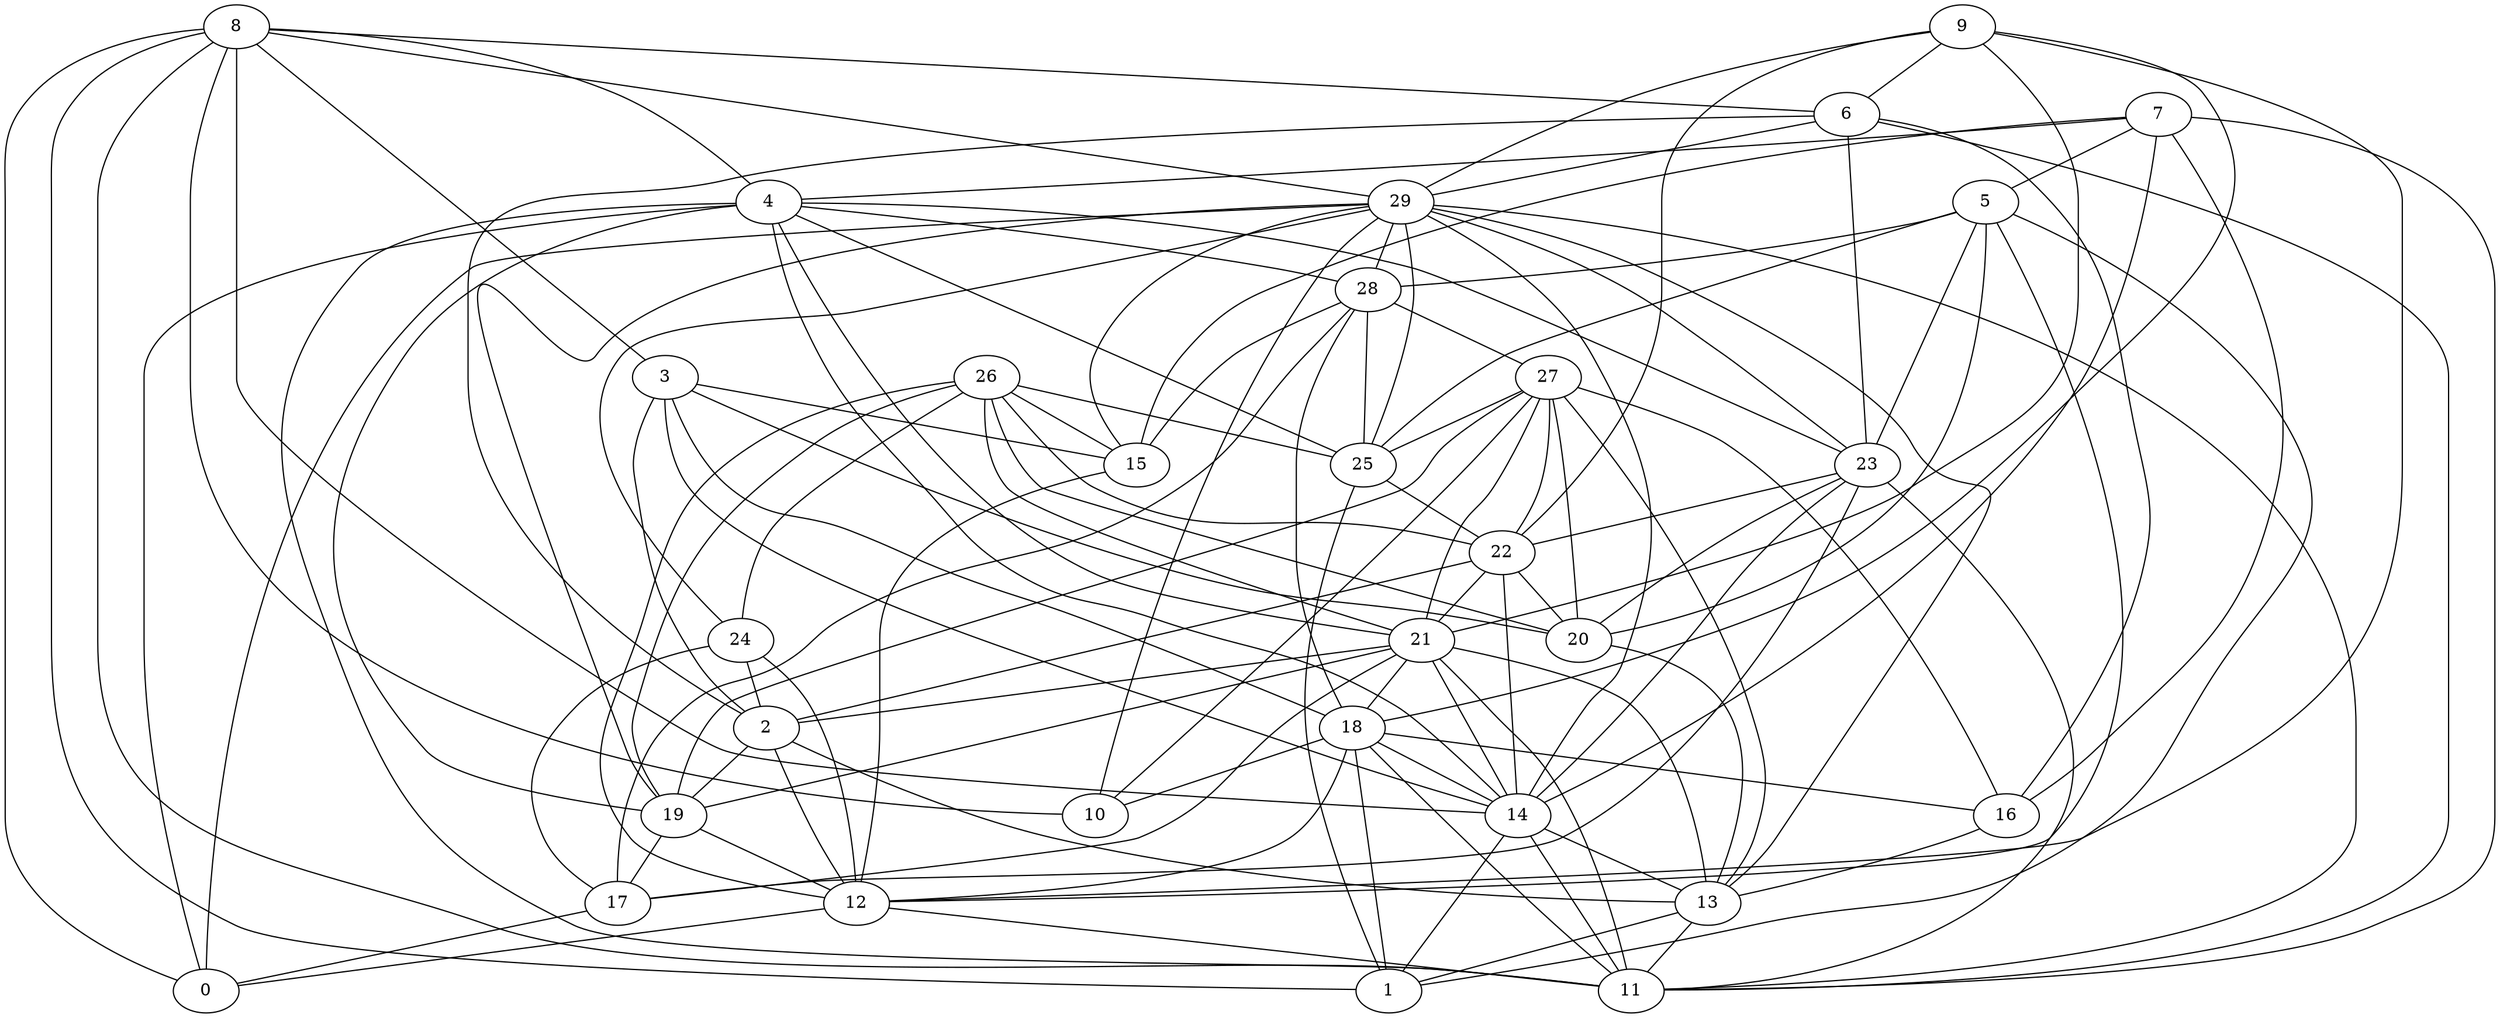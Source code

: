 digraph GG_graph {

subgraph G_graph {
edge [color = black]
"26" -> "12" [dir = none]
"26" -> "21" [dir = none]
"14" -> "1" [dir = none]
"23" -> "22" [dir = none]
"23" -> "14" [dir = none]
"21" -> "13" [dir = none]
"21" -> "2" [dir = none]
"21" -> "17" [dir = none]
"20" -> "13" [dir = none]
"6" -> "23" [dir = none]
"6" -> "16" [dir = none]
"6" -> "29" [dir = none]
"8" -> "3" [dir = none]
"8" -> "29" [dir = none]
"27" -> "10" [dir = none]
"9" -> "21" [dir = none]
"9" -> "29" [dir = none]
"29" -> "24" [dir = none]
"29" -> "11" [dir = none]
"29" -> "19" [dir = none]
"29" -> "10" [dir = none]
"29" -> "0" [dir = none]
"29" -> "25" [dir = none]
"28" -> "25" [dir = none]
"7" -> "15" [dir = none]
"7" -> "16" [dir = none]
"5" -> "28" [dir = none]
"18" -> "14" [dir = none]
"4" -> "14" [dir = none]
"25" -> "22" [dir = none]
"29" -> "15" [dir = none]
"4" -> "23" [dir = none]
"3" -> "15" [dir = none]
"8" -> "1" [dir = none]
"8" -> "14" [dir = none]
"19" -> "12" [dir = none]
"28" -> "27" [dir = none]
"3" -> "20" [dir = none]
"4" -> "19" [dir = none]
"27" -> "21" [dir = none]
"19" -> "17" [dir = none]
"18" -> "11" [dir = none]
"8" -> "0" [dir = none]
"8" -> "11" [dir = none]
"17" -> "0" [dir = none]
"27" -> "16" [dir = none]
"21" -> "18" [dir = none]
"2" -> "19" [dir = none]
"28" -> "17" [dir = none]
"18" -> "1" [dir = none]
"7" -> "11" [dir = none]
"7" -> "5" [dir = none]
"2" -> "13" [dir = none]
"24" -> "12" [dir = none]
"8" -> "6" [dir = none]
"3" -> "2" [dir = none]
"9" -> "12" [dir = none]
"18" -> "10" [dir = none]
"4" -> "0" [dir = none]
"13" -> "1" [dir = none]
"14" -> "11" [dir = none]
"21" -> "11" [dir = none]
"9" -> "18" [dir = none]
"26" -> "19" [dir = none]
"5" -> "12" [dir = none]
"3" -> "14" [dir = none]
"24" -> "2" [dir = none]
"26" -> "20" [dir = none]
"23" -> "20" [dir = none]
"15" -> "12" [dir = none]
"6" -> "11" [dir = none]
"18" -> "16" [dir = none]
"13" -> "11" [dir = none]
"27" -> "22" [dir = none]
"29" -> "13" [dir = none]
"26" -> "22" [dir = none]
"5" -> "23" [dir = none]
"22" -> "2" [dir = none]
"14" -> "13" [dir = none]
"16" -> "13" [dir = none]
"9" -> "22" [dir = none]
"22" -> "21" [dir = none]
"24" -> "17" [dir = none]
"27" -> "13" [dir = none]
"5" -> "25" [dir = none]
"27" -> "20" [dir = none]
"5" -> "1" [dir = none]
"28" -> "15" [dir = none]
"4" -> "21" [dir = none]
"22" -> "14" [dir = none]
"26" -> "15" [dir = none]
"7" -> "14" [dir = none]
"4" -> "25" [dir = none]
"12" -> "11" [dir = none]
"29" -> "28" [dir = none]
"6" -> "2" [dir = none]
"23" -> "17" [dir = none]
"23" -> "11" [dir = none]
"29" -> "14" [dir = none]
"4" -> "11" [dir = none]
"26" -> "25" [dir = none]
"4" -> "28" [dir = none]
"21" -> "19" [dir = none]
"12" -> "0" [dir = none]
"21" -> "14" [dir = none]
"8" -> "4" [dir = none]
"3" -> "18" [dir = none]
"22" -> "20" [dir = none]
"18" -> "12" [dir = none]
"7" -> "4" [dir = none]
"9" -> "6" [dir = none]
"27" -> "19" [dir = none]
"8" -> "10" [dir = none]
"26" -> "24" [dir = none]
"28" -> "18" [dir = none]
"2" -> "12" [dir = none]
"25" -> "1" [dir = none]
"29" -> "23" [dir = none]
"5" -> "20" [dir = none]
"27" -> "25" [dir = none]
}

}
